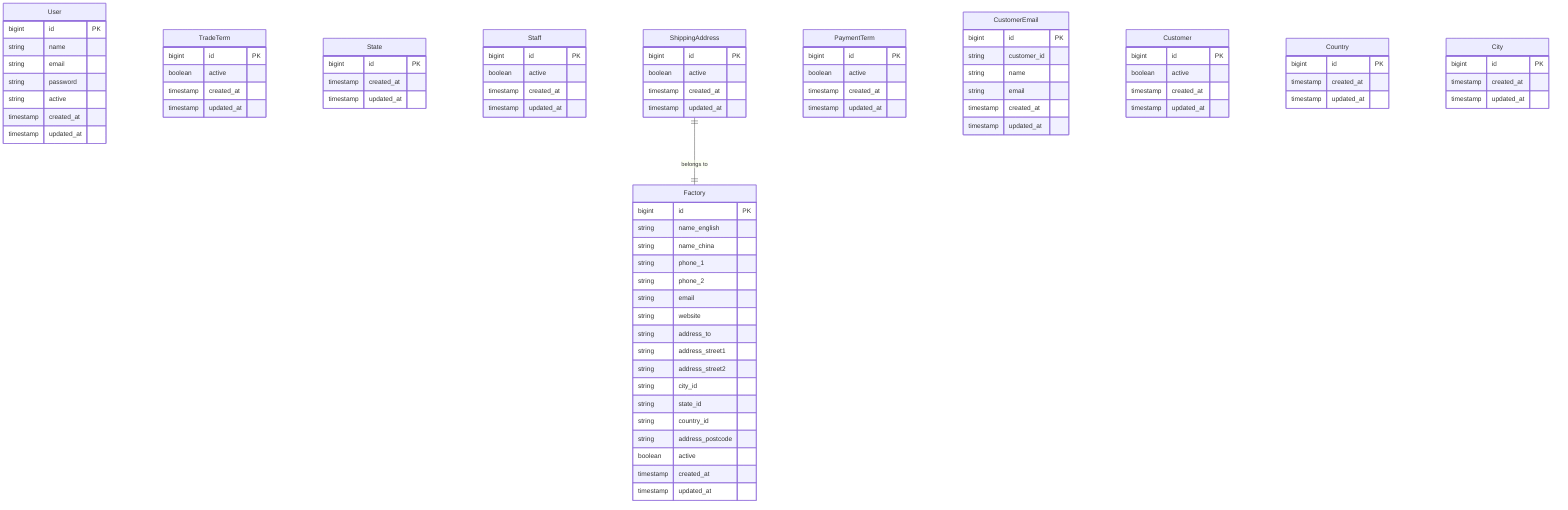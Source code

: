 erDiagram
    %% Laravel ERD Diagram

    User {
        bigint id PK
        string name
        string email
        string password
        string active
        timestamp created_at
        timestamp updated_at
    }

    TradeTerm {
        bigint id PK
        boolean active
        timestamp created_at
        timestamp updated_at
    }

    State {
        bigint id PK
        timestamp created_at
        timestamp updated_at
    }

    Staff {
        bigint id PK
        boolean active
        timestamp created_at
        timestamp updated_at
    }

    ShippingAddress {
        bigint id PK
        boolean active
        timestamp created_at
        timestamp updated_at
    }

    PaymentTerm {
        bigint id PK
        boolean active
        timestamp created_at
        timestamp updated_at
    }

    Factory {
        bigint id PK
        string name_english
        string name_china
        string phone_1
        string phone_2
        string email
        string website
        string address_to
        string address_street1
        string address_street2
        string city_id
        string state_id
        string country_id
        string address_postcode
        boolean active
        timestamp created_at
        timestamp updated_at
    }

    CustomerEmail {
        bigint id PK
        string customer_id
        string name
        string email
        timestamp created_at
        timestamp updated_at
    }

    Customer {
        bigint id PK
        boolean active
        timestamp created_at
        timestamp updated_at
    }

    Country {
        bigint id PK
        timestamp created_at
        timestamp updated_at
    }

    City {
        bigint id PK
        timestamp created_at
        timestamp updated_at
    }

    ShippingAddress ||--|| Factory : "belongs to"
